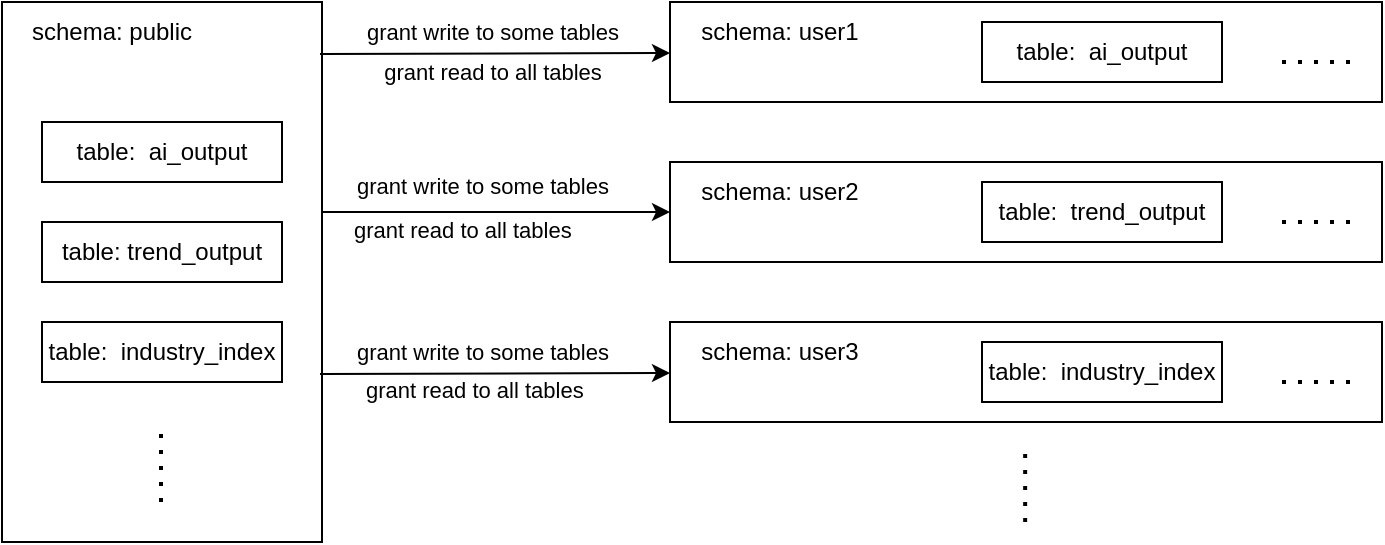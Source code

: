 <mxfile version="14.9.9" type="github">
  <diagram id="prtHgNgQTEPvFCAcTncT" name="Page-1">
    <mxGraphModel dx="1188" dy="662" grid="1" gridSize="10" guides="1" tooltips="1" connect="1" arrows="1" fold="1" page="1" pageScale="1" pageWidth="827" pageHeight="1169" math="0" shadow="0">
      <root>
        <mxCell id="0" />
        <mxCell id="1" parent="0" />
        <mxCell id="idPKvGF-PwyJa8yn1uXD-2" value="" style="rounded=0;whiteSpace=wrap;html=1;fillColor=none;" vertex="1" parent="1">
          <mxGeometry x="80" y="100" width="160" height="270" as="geometry" />
        </mxCell>
        <mxCell id="idPKvGF-PwyJa8yn1uXD-3" value="schema: public" style="text;html=1;strokeColor=none;fillColor=none;align=center;verticalAlign=middle;whiteSpace=wrap;rounded=0;" vertex="1" parent="1">
          <mxGeometry x="80" y="100" width="110" height="30" as="geometry" />
        </mxCell>
        <mxCell id="idPKvGF-PwyJa8yn1uXD-4" value="table:&amp;nbsp; ai_output" style="rounded=0;whiteSpace=wrap;html=1;fillColor=none;" vertex="1" parent="1">
          <mxGeometry x="100" y="160" width="120" height="30" as="geometry" />
        </mxCell>
        <mxCell id="idPKvGF-PwyJa8yn1uXD-5" value="table:&amp;nbsp; industry_index" style="rounded=0;whiteSpace=wrap;html=1;fillColor=none;" vertex="1" parent="1">
          <mxGeometry x="100" y="260" width="120" height="30" as="geometry" />
        </mxCell>
        <mxCell id="idPKvGF-PwyJa8yn1uXD-6" value="table:&amp;nbsp;trend_output" style="rounded=0;whiteSpace=wrap;html=1;fillColor=none;" vertex="1" parent="1">
          <mxGeometry x="100" y="210" width="120" height="30" as="geometry" />
        </mxCell>
        <mxCell id="idPKvGF-PwyJa8yn1uXD-9" value="" style="endArrow=none;dashed=1;html=1;dashPattern=1 3;strokeWidth=2;" edge="1" parent="1">
          <mxGeometry width="50" height="50" relative="1" as="geometry">
            <mxPoint x="159.5" y="350" as="sourcePoint" />
            <mxPoint x="159.5" y="310" as="targetPoint" />
          </mxGeometry>
        </mxCell>
        <mxCell id="idPKvGF-PwyJa8yn1uXD-16" value="" style="group" vertex="1" connectable="0" parent="1">
          <mxGeometry x="414" y="100" width="356" height="50" as="geometry" />
        </mxCell>
        <mxCell id="idPKvGF-PwyJa8yn1uXD-12" value="" style="rounded=0;whiteSpace=wrap;html=1;fillColor=none;" vertex="1" parent="idPKvGF-PwyJa8yn1uXD-16">
          <mxGeometry width="356" height="50" as="geometry" />
        </mxCell>
        <mxCell id="idPKvGF-PwyJa8yn1uXD-13" value="schema: user1" style="text;html=1;strokeColor=none;fillColor=none;align=center;verticalAlign=middle;whiteSpace=wrap;rounded=0;" vertex="1" parent="idPKvGF-PwyJa8yn1uXD-16">
          <mxGeometry width="110" height="30" as="geometry" />
        </mxCell>
        <mxCell id="idPKvGF-PwyJa8yn1uXD-14" value="table:&amp;nbsp; ai_output" style="rounded=0;whiteSpace=wrap;html=1;fillColor=none;" vertex="1" parent="idPKvGF-PwyJa8yn1uXD-16">
          <mxGeometry x="156" y="10" width="120" height="30" as="geometry" />
        </mxCell>
        <mxCell id="idPKvGF-PwyJa8yn1uXD-15" value="" style="endArrow=none;dashed=1;html=1;dashPattern=1 3;strokeWidth=2;" edge="1" parent="idPKvGF-PwyJa8yn1uXD-16">
          <mxGeometry width="50" height="50" relative="1" as="geometry">
            <mxPoint x="306" y="30" as="sourcePoint" />
            <mxPoint x="346" y="30" as="targetPoint" />
          </mxGeometry>
        </mxCell>
        <mxCell id="idPKvGF-PwyJa8yn1uXD-18" value="" style="group" vertex="1" connectable="0" parent="1">
          <mxGeometry x="414" y="180" width="356" height="50" as="geometry" />
        </mxCell>
        <mxCell id="idPKvGF-PwyJa8yn1uXD-19" value="" style="rounded=0;whiteSpace=wrap;html=1;fillColor=none;" vertex="1" parent="idPKvGF-PwyJa8yn1uXD-18">
          <mxGeometry width="356" height="50" as="geometry" />
        </mxCell>
        <mxCell id="idPKvGF-PwyJa8yn1uXD-20" value="schema: user2" style="text;html=1;strokeColor=none;fillColor=none;align=center;verticalAlign=middle;whiteSpace=wrap;rounded=0;" vertex="1" parent="idPKvGF-PwyJa8yn1uXD-18">
          <mxGeometry width="110" height="30" as="geometry" />
        </mxCell>
        <mxCell id="idPKvGF-PwyJa8yn1uXD-21" value="table:&amp;nbsp; trend_output" style="rounded=0;whiteSpace=wrap;html=1;fillColor=none;" vertex="1" parent="idPKvGF-PwyJa8yn1uXD-18">
          <mxGeometry x="156" y="10" width="120" height="30" as="geometry" />
        </mxCell>
        <mxCell id="idPKvGF-PwyJa8yn1uXD-22" value="" style="endArrow=none;dashed=1;html=1;dashPattern=1 3;strokeWidth=2;" edge="1" parent="idPKvGF-PwyJa8yn1uXD-18">
          <mxGeometry width="50" height="50" relative="1" as="geometry">
            <mxPoint x="306" y="30" as="sourcePoint" />
            <mxPoint x="346" y="30" as="targetPoint" />
          </mxGeometry>
        </mxCell>
        <mxCell id="idPKvGF-PwyJa8yn1uXD-24" value="" style="endArrow=classic;html=1;" edge="1" parent="1" target="idPKvGF-PwyJa8yn1uXD-12">
          <mxGeometry width="50" height="50" relative="1" as="geometry">
            <mxPoint x="239" y="126" as="sourcePoint" />
            <mxPoint x="400" y="340" as="targetPoint" />
          </mxGeometry>
        </mxCell>
        <mxCell id="idPKvGF-PwyJa8yn1uXD-25" value="grant write to some tables" style="edgeLabel;html=1;align=center;verticalAlign=middle;resizable=0;points=[];" vertex="1" connectable="0" parent="idPKvGF-PwyJa8yn1uXD-24">
          <mxGeometry x="-0.29" y="5" relative="1" as="geometry">
            <mxPoint x="24" y="-6" as="offset" />
          </mxGeometry>
        </mxCell>
        <mxCell id="idPKvGF-PwyJa8yn1uXD-26" value="" style="endArrow=classic;html=1;" edge="1" parent="1" target="idPKvGF-PwyJa8yn1uXD-19">
          <mxGeometry width="50" height="50" relative="1" as="geometry">
            <mxPoint x="240" y="205" as="sourcePoint" />
            <mxPoint x="300" y="200" as="targetPoint" />
          </mxGeometry>
        </mxCell>
        <mxCell id="idPKvGF-PwyJa8yn1uXD-27" value="grant write to some tables" style="edgeLabel;html=1;align=center;verticalAlign=middle;resizable=0;points=[];" vertex="1" connectable="0" parent="1">
          <mxGeometry x="329.997" y="125.001" as="geometry">
            <mxPoint x="-10" y="67" as="offset" />
          </mxGeometry>
        </mxCell>
        <mxCell id="idPKvGF-PwyJa8yn1uXD-29" value="" style="group" vertex="1" connectable="0" parent="1">
          <mxGeometry x="414" y="260" width="356" height="50" as="geometry" />
        </mxCell>
        <mxCell id="idPKvGF-PwyJa8yn1uXD-30" value="" style="rounded=0;whiteSpace=wrap;html=1;fillColor=none;" vertex="1" parent="idPKvGF-PwyJa8yn1uXD-29">
          <mxGeometry width="356" height="50" as="geometry" />
        </mxCell>
        <mxCell id="idPKvGF-PwyJa8yn1uXD-31" value="schema: user3" style="text;html=1;strokeColor=none;fillColor=none;align=center;verticalAlign=middle;whiteSpace=wrap;rounded=0;" vertex="1" parent="idPKvGF-PwyJa8yn1uXD-29">
          <mxGeometry width="110" height="30" as="geometry" />
        </mxCell>
        <mxCell id="idPKvGF-PwyJa8yn1uXD-32" value="table:&amp;nbsp; industry_index" style="rounded=0;whiteSpace=wrap;html=1;fillColor=none;" vertex="1" parent="idPKvGF-PwyJa8yn1uXD-29">
          <mxGeometry x="156" y="10" width="120" height="30" as="geometry" />
        </mxCell>
        <mxCell id="idPKvGF-PwyJa8yn1uXD-33" value="" style="endArrow=none;dashed=1;html=1;dashPattern=1 3;strokeWidth=2;" edge="1" parent="idPKvGF-PwyJa8yn1uXD-29">
          <mxGeometry width="50" height="50" relative="1" as="geometry">
            <mxPoint x="306" y="30" as="sourcePoint" />
            <mxPoint x="346" y="30" as="targetPoint" />
          </mxGeometry>
        </mxCell>
        <mxCell id="idPKvGF-PwyJa8yn1uXD-34" value="" style="endArrow=classic;html=1;" edge="1" parent="1" target="idPKvGF-PwyJa8yn1uXD-30">
          <mxGeometry width="50" height="50" relative="1" as="geometry">
            <mxPoint x="239" y="286" as="sourcePoint" />
            <mxPoint x="360" y="215" as="targetPoint" />
          </mxGeometry>
        </mxCell>
        <mxCell id="idPKvGF-PwyJa8yn1uXD-36" value="grant write to some tables" style="edgeLabel;html=1;align=center;verticalAlign=middle;resizable=0;points=[];" vertex="1" connectable="0" parent="idPKvGF-PwyJa8yn1uXD-34">
          <mxGeometry x="-0.009" relative="1" as="geometry">
            <mxPoint x="-6" y="-11" as="offset" />
          </mxGeometry>
        </mxCell>
        <mxCell id="idPKvGF-PwyJa8yn1uXD-37" value="&lt;span style=&quot;font-size: 11px ; background-color: rgb(255 , 255 , 255)&quot;&gt;grant read to all tables&lt;/span&gt;" style="text;html=1;align=center;verticalAlign=middle;resizable=0;points=[];autosize=1;strokeColor=none;" vertex="1" parent="1">
          <mxGeometry x="260" y="125" width="130" height="20" as="geometry" />
        </mxCell>
        <mxCell id="idPKvGF-PwyJa8yn1uXD-38" value="&lt;span style=&quot;font-size: 11px ; text-align: center ; background-color: rgb(255 , 255 , 255)&quot;&gt;grant read to all tables&lt;/span&gt;" style="text;whiteSpace=wrap;html=1;" vertex="1" parent="1">
          <mxGeometry x="254" y="200" width="160" height="30" as="geometry" />
        </mxCell>
        <mxCell id="idPKvGF-PwyJa8yn1uXD-39" value="&lt;span style=&quot;font-size: 11px ; text-align: center ; background-color: rgb(255 , 255 , 255)&quot;&gt;grant read to all tables&lt;/span&gt;" style="text;whiteSpace=wrap;html=1;" vertex="1" parent="1">
          <mxGeometry x="260" y="280" width="160" height="30" as="geometry" />
        </mxCell>
        <mxCell id="idPKvGF-PwyJa8yn1uXD-41" value="" style="endArrow=none;dashed=1;html=1;dashPattern=1 3;strokeWidth=2;" edge="1" parent="1">
          <mxGeometry width="50" height="50" relative="1" as="geometry">
            <mxPoint x="591.58" y="360.0" as="sourcePoint" />
            <mxPoint x="591.58" y="320.0" as="targetPoint" />
          </mxGeometry>
        </mxCell>
      </root>
    </mxGraphModel>
  </diagram>
</mxfile>

